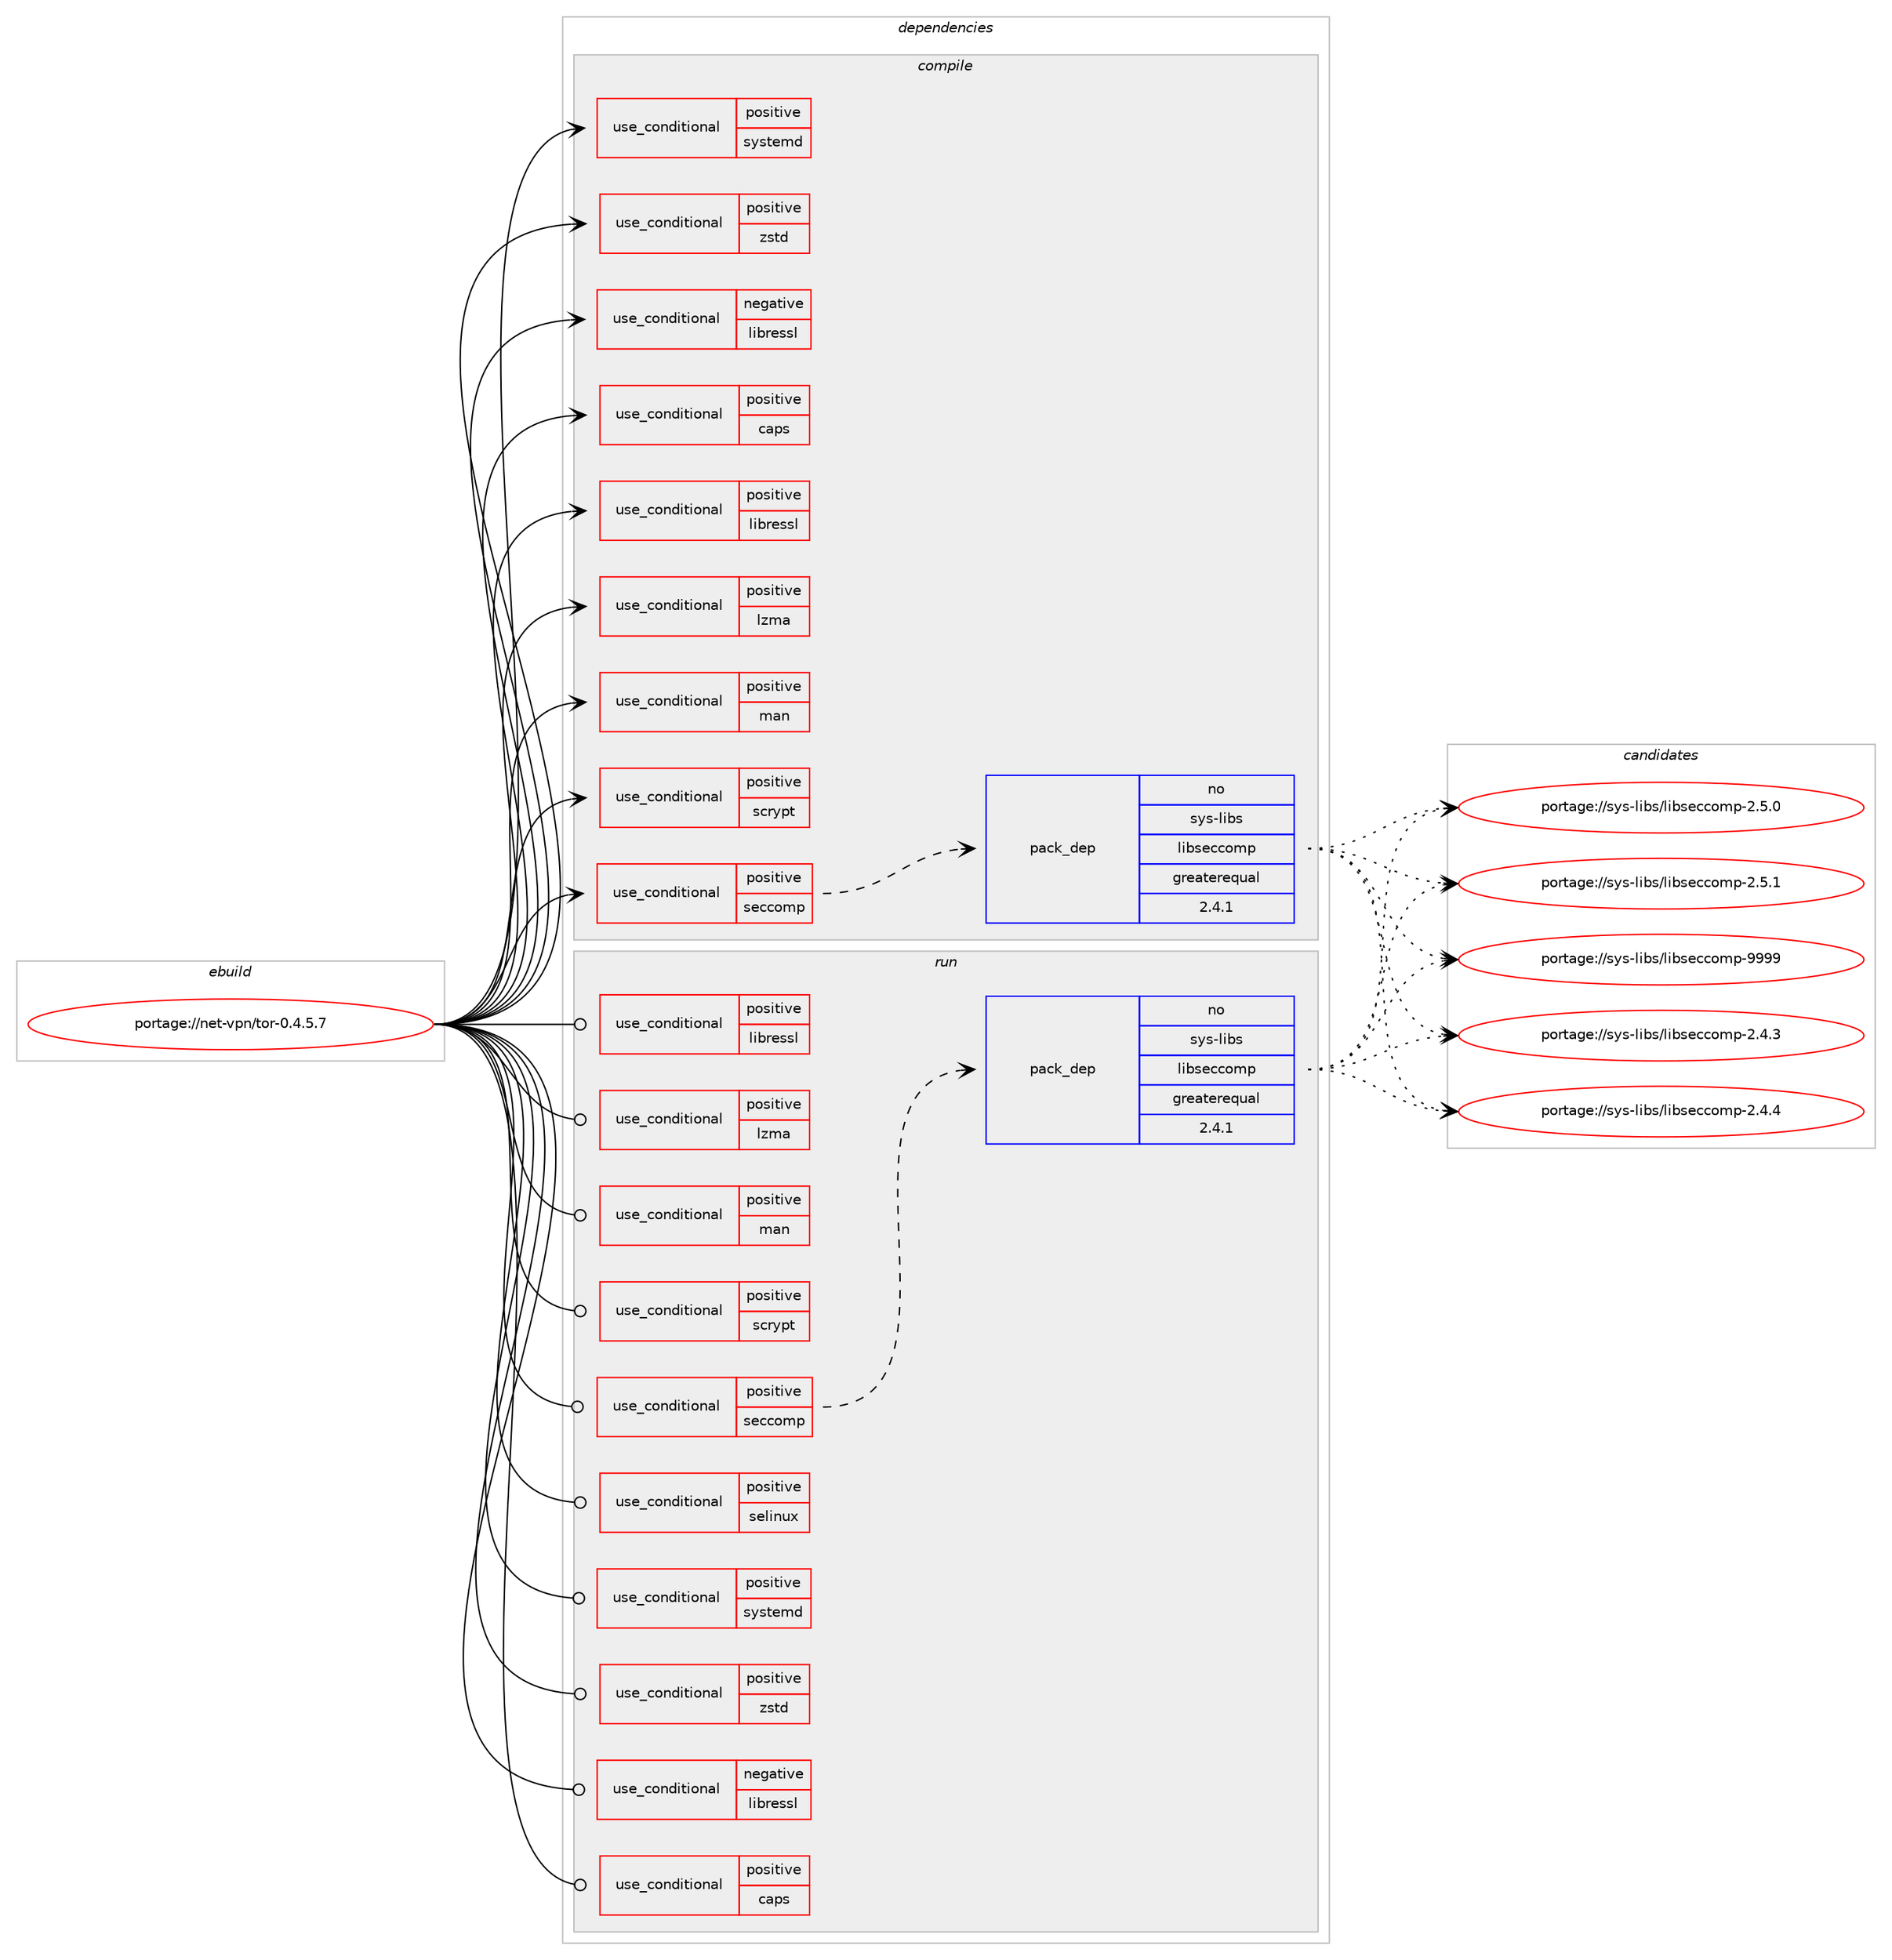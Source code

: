 digraph prolog {

# *************
# Graph options
# *************

newrank=true;
concentrate=true;
compound=true;
graph [rankdir=LR,fontname=Helvetica,fontsize=10,ranksep=1.5];#, ranksep=2.5, nodesep=0.2];
edge  [arrowhead=vee];
node  [fontname=Helvetica,fontsize=10];

# **********
# The ebuild
# **********

subgraph cluster_leftcol {
color=gray;
rank=same;
label=<<i>ebuild</i>>;
id [label="portage://net-vpn/tor-0.4.5.7", color=red, width=4, href="../net-vpn/tor-0.4.5.7.svg"];
}

# ****************
# The dependencies
# ****************

subgraph cluster_midcol {
color=gray;
label=<<i>dependencies</i>>;
subgraph cluster_compile {
fillcolor="#eeeeee";
style=filled;
label=<<i>compile</i>>;
subgraph cond217 {
dependency381 [label=<<TABLE BORDER="0" CELLBORDER="1" CELLSPACING="0" CELLPADDING="4"><TR><TD ROWSPAN="3" CELLPADDING="10">use_conditional</TD></TR><TR><TD>negative</TD></TR><TR><TD>libressl</TD></TR></TABLE>>, shape=none, color=red];
# *** BEGIN UNKNOWN DEPENDENCY TYPE (TODO) ***
# dependency381 -> package_dependency(portage://net-vpn/tor-0.4.5.7,install,no,dev-libs,openssl,none,[,,],[slot(0),equal],[use(disable(bindist),none)])
# *** END UNKNOWN DEPENDENCY TYPE (TODO) ***

}
id:e -> dependency381:w [weight=20,style="solid",arrowhead="vee"];
subgraph cond218 {
dependency382 [label=<<TABLE BORDER="0" CELLBORDER="1" CELLSPACING="0" CELLPADDING="4"><TR><TD ROWSPAN="3" CELLPADDING="10">use_conditional</TD></TR><TR><TD>positive</TD></TR><TR><TD>caps</TD></TR></TABLE>>, shape=none, color=red];
# *** BEGIN UNKNOWN DEPENDENCY TYPE (TODO) ***
# dependency382 -> package_dependency(portage://net-vpn/tor-0.4.5.7,install,no,sys-libs,libcap,none,[,,],[],[])
# *** END UNKNOWN DEPENDENCY TYPE (TODO) ***

}
id:e -> dependency382:w [weight=20,style="solid",arrowhead="vee"];
subgraph cond219 {
dependency383 [label=<<TABLE BORDER="0" CELLBORDER="1" CELLSPACING="0" CELLPADDING="4"><TR><TD ROWSPAN="3" CELLPADDING="10">use_conditional</TD></TR><TR><TD>positive</TD></TR><TR><TD>libressl</TD></TR></TABLE>>, shape=none, color=red];
# *** BEGIN UNKNOWN DEPENDENCY TYPE (TODO) ***
# dependency383 -> package_dependency(portage://net-vpn/tor-0.4.5.7,install,no,dev-libs,libressl,none,[,,],[slot(0),equal],[])
# *** END UNKNOWN DEPENDENCY TYPE (TODO) ***

}
id:e -> dependency383:w [weight=20,style="solid",arrowhead="vee"];
subgraph cond220 {
dependency384 [label=<<TABLE BORDER="0" CELLBORDER="1" CELLSPACING="0" CELLPADDING="4"><TR><TD ROWSPAN="3" CELLPADDING="10">use_conditional</TD></TR><TR><TD>positive</TD></TR><TR><TD>lzma</TD></TR></TABLE>>, shape=none, color=red];
# *** BEGIN UNKNOWN DEPENDENCY TYPE (TODO) ***
# dependency384 -> package_dependency(portage://net-vpn/tor-0.4.5.7,install,no,app-arch,xz-utils,none,[,,],[],[])
# *** END UNKNOWN DEPENDENCY TYPE (TODO) ***

}
id:e -> dependency384:w [weight=20,style="solid",arrowhead="vee"];
subgraph cond221 {
dependency385 [label=<<TABLE BORDER="0" CELLBORDER="1" CELLSPACING="0" CELLPADDING="4"><TR><TD ROWSPAN="3" CELLPADDING="10">use_conditional</TD></TR><TR><TD>positive</TD></TR><TR><TD>man</TD></TR></TABLE>>, shape=none, color=red];
# *** BEGIN UNKNOWN DEPENDENCY TYPE (TODO) ***
# dependency385 -> package_dependency(portage://net-vpn/tor-0.4.5.7,install,no,app-text,asciidoc,none,[,,],[],[])
# *** END UNKNOWN DEPENDENCY TYPE (TODO) ***

}
id:e -> dependency385:w [weight=20,style="solid",arrowhead="vee"];
subgraph cond222 {
dependency386 [label=<<TABLE BORDER="0" CELLBORDER="1" CELLSPACING="0" CELLPADDING="4"><TR><TD ROWSPAN="3" CELLPADDING="10">use_conditional</TD></TR><TR><TD>positive</TD></TR><TR><TD>scrypt</TD></TR></TABLE>>, shape=none, color=red];
# *** BEGIN UNKNOWN DEPENDENCY TYPE (TODO) ***
# dependency386 -> package_dependency(portage://net-vpn/tor-0.4.5.7,install,no,app-crypt,libscrypt,none,[,,],[],[])
# *** END UNKNOWN DEPENDENCY TYPE (TODO) ***

}
id:e -> dependency386:w [weight=20,style="solid",arrowhead="vee"];
subgraph cond223 {
dependency387 [label=<<TABLE BORDER="0" CELLBORDER="1" CELLSPACING="0" CELLPADDING="4"><TR><TD ROWSPAN="3" CELLPADDING="10">use_conditional</TD></TR><TR><TD>positive</TD></TR><TR><TD>seccomp</TD></TR></TABLE>>, shape=none, color=red];
subgraph pack157 {
dependency388 [label=<<TABLE BORDER="0" CELLBORDER="1" CELLSPACING="0" CELLPADDING="4" WIDTH="220"><TR><TD ROWSPAN="6" CELLPADDING="30">pack_dep</TD></TR><TR><TD WIDTH="110">no</TD></TR><TR><TD>sys-libs</TD></TR><TR><TD>libseccomp</TD></TR><TR><TD>greaterequal</TD></TR><TR><TD>2.4.1</TD></TR></TABLE>>, shape=none, color=blue];
}
dependency387:e -> dependency388:w [weight=20,style="dashed",arrowhead="vee"];
}
id:e -> dependency387:w [weight=20,style="solid",arrowhead="vee"];
subgraph cond224 {
dependency389 [label=<<TABLE BORDER="0" CELLBORDER="1" CELLSPACING="0" CELLPADDING="4"><TR><TD ROWSPAN="3" CELLPADDING="10">use_conditional</TD></TR><TR><TD>positive</TD></TR><TR><TD>systemd</TD></TR></TABLE>>, shape=none, color=red];
# *** BEGIN UNKNOWN DEPENDENCY TYPE (TODO) ***
# dependency389 -> package_dependency(portage://net-vpn/tor-0.4.5.7,install,no,sys-apps,systemd,none,[,,],[],[])
# *** END UNKNOWN DEPENDENCY TYPE (TODO) ***

}
id:e -> dependency389:w [weight=20,style="solid",arrowhead="vee"];
subgraph cond225 {
dependency390 [label=<<TABLE BORDER="0" CELLBORDER="1" CELLSPACING="0" CELLPADDING="4"><TR><TD ROWSPAN="3" CELLPADDING="10">use_conditional</TD></TR><TR><TD>positive</TD></TR><TR><TD>zstd</TD></TR></TABLE>>, shape=none, color=red];
# *** BEGIN UNKNOWN DEPENDENCY TYPE (TODO) ***
# dependency390 -> package_dependency(portage://net-vpn/tor-0.4.5.7,install,no,app-arch,zstd,none,[,,],[],[])
# *** END UNKNOWN DEPENDENCY TYPE (TODO) ***

}
id:e -> dependency390:w [weight=20,style="solid",arrowhead="vee"];
# *** BEGIN UNKNOWN DEPENDENCY TYPE (TODO) ***
# id -> package_dependency(portage://net-vpn/tor-0.4.5.7,install,no,dev-libs,libevent,none,[,,],any_same_slot,[use(enable(ssl),none)])
# *** END UNKNOWN DEPENDENCY TYPE (TODO) ***

# *** BEGIN UNKNOWN DEPENDENCY TYPE (TODO) ***
# id -> package_dependency(portage://net-vpn/tor-0.4.5.7,install,no,sys-libs,zlib,none,[,,],[],[])
# *** END UNKNOWN DEPENDENCY TYPE (TODO) ***

}
subgraph cluster_compileandrun {
fillcolor="#eeeeee";
style=filled;
label=<<i>compile and run</i>>;
}
subgraph cluster_run {
fillcolor="#eeeeee";
style=filled;
label=<<i>run</i>>;
subgraph cond226 {
dependency391 [label=<<TABLE BORDER="0" CELLBORDER="1" CELLSPACING="0" CELLPADDING="4"><TR><TD ROWSPAN="3" CELLPADDING="10">use_conditional</TD></TR><TR><TD>negative</TD></TR><TR><TD>libressl</TD></TR></TABLE>>, shape=none, color=red];
# *** BEGIN UNKNOWN DEPENDENCY TYPE (TODO) ***
# dependency391 -> package_dependency(portage://net-vpn/tor-0.4.5.7,run,no,dev-libs,openssl,none,[,,],[slot(0),equal],[use(disable(bindist),none)])
# *** END UNKNOWN DEPENDENCY TYPE (TODO) ***

}
id:e -> dependency391:w [weight=20,style="solid",arrowhead="odot"];
subgraph cond227 {
dependency392 [label=<<TABLE BORDER="0" CELLBORDER="1" CELLSPACING="0" CELLPADDING="4"><TR><TD ROWSPAN="3" CELLPADDING="10">use_conditional</TD></TR><TR><TD>positive</TD></TR><TR><TD>caps</TD></TR></TABLE>>, shape=none, color=red];
# *** BEGIN UNKNOWN DEPENDENCY TYPE (TODO) ***
# dependency392 -> package_dependency(portage://net-vpn/tor-0.4.5.7,run,no,sys-libs,libcap,none,[,,],[],[])
# *** END UNKNOWN DEPENDENCY TYPE (TODO) ***

}
id:e -> dependency392:w [weight=20,style="solid",arrowhead="odot"];
subgraph cond228 {
dependency393 [label=<<TABLE BORDER="0" CELLBORDER="1" CELLSPACING="0" CELLPADDING="4"><TR><TD ROWSPAN="3" CELLPADDING="10">use_conditional</TD></TR><TR><TD>positive</TD></TR><TR><TD>libressl</TD></TR></TABLE>>, shape=none, color=red];
# *** BEGIN UNKNOWN DEPENDENCY TYPE (TODO) ***
# dependency393 -> package_dependency(portage://net-vpn/tor-0.4.5.7,run,no,dev-libs,libressl,none,[,,],[slot(0),equal],[])
# *** END UNKNOWN DEPENDENCY TYPE (TODO) ***

}
id:e -> dependency393:w [weight=20,style="solid",arrowhead="odot"];
subgraph cond229 {
dependency394 [label=<<TABLE BORDER="0" CELLBORDER="1" CELLSPACING="0" CELLPADDING="4"><TR><TD ROWSPAN="3" CELLPADDING="10">use_conditional</TD></TR><TR><TD>positive</TD></TR><TR><TD>lzma</TD></TR></TABLE>>, shape=none, color=red];
# *** BEGIN UNKNOWN DEPENDENCY TYPE (TODO) ***
# dependency394 -> package_dependency(portage://net-vpn/tor-0.4.5.7,run,no,app-arch,xz-utils,none,[,,],[],[])
# *** END UNKNOWN DEPENDENCY TYPE (TODO) ***

}
id:e -> dependency394:w [weight=20,style="solid",arrowhead="odot"];
subgraph cond230 {
dependency395 [label=<<TABLE BORDER="0" CELLBORDER="1" CELLSPACING="0" CELLPADDING="4"><TR><TD ROWSPAN="3" CELLPADDING="10">use_conditional</TD></TR><TR><TD>positive</TD></TR><TR><TD>man</TD></TR></TABLE>>, shape=none, color=red];
# *** BEGIN UNKNOWN DEPENDENCY TYPE (TODO) ***
# dependency395 -> package_dependency(portage://net-vpn/tor-0.4.5.7,run,no,app-text,asciidoc,none,[,,],[],[])
# *** END UNKNOWN DEPENDENCY TYPE (TODO) ***

}
id:e -> dependency395:w [weight=20,style="solid",arrowhead="odot"];
subgraph cond231 {
dependency396 [label=<<TABLE BORDER="0" CELLBORDER="1" CELLSPACING="0" CELLPADDING="4"><TR><TD ROWSPAN="3" CELLPADDING="10">use_conditional</TD></TR><TR><TD>positive</TD></TR><TR><TD>scrypt</TD></TR></TABLE>>, shape=none, color=red];
# *** BEGIN UNKNOWN DEPENDENCY TYPE (TODO) ***
# dependency396 -> package_dependency(portage://net-vpn/tor-0.4.5.7,run,no,app-crypt,libscrypt,none,[,,],[],[])
# *** END UNKNOWN DEPENDENCY TYPE (TODO) ***

}
id:e -> dependency396:w [weight=20,style="solid",arrowhead="odot"];
subgraph cond232 {
dependency397 [label=<<TABLE BORDER="0" CELLBORDER="1" CELLSPACING="0" CELLPADDING="4"><TR><TD ROWSPAN="3" CELLPADDING="10">use_conditional</TD></TR><TR><TD>positive</TD></TR><TR><TD>seccomp</TD></TR></TABLE>>, shape=none, color=red];
subgraph pack158 {
dependency398 [label=<<TABLE BORDER="0" CELLBORDER="1" CELLSPACING="0" CELLPADDING="4" WIDTH="220"><TR><TD ROWSPAN="6" CELLPADDING="30">pack_dep</TD></TR><TR><TD WIDTH="110">no</TD></TR><TR><TD>sys-libs</TD></TR><TR><TD>libseccomp</TD></TR><TR><TD>greaterequal</TD></TR><TR><TD>2.4.1</TD></TR></TABLE>>, shape=none, color=blue];
}
dependency397:e -> dependency398:w [weight=20,style="dashed",arrowhead="vee"];
}
id:e -> dependency397:w [weight=20,style="solid",arrowhead="odot"];
subgraph cond233 {
dependency399 [label=<<TABLE BORDER="0" CELLBORDER="1" CELLSPACING="0" CELLPADDING="4"><TR><TD ROWSPAN="3" CELLPADDING="10">use_conditional</TD></TR><TR><TD>positive</TD></TR><TR><TD>selinux</TD></TR></TABLE>>, shape=none, color=red];
# *** BEGIN UNKNOWN DEPENDENCY TYPE (TODO) ***
# dependency399 -> package_dependency(portage://net-vpn/tor-0.4.5.7,run,no,sec-policy,selinux-tor,none,[,,],[],[])
# *** END UNKNOWN DEPENDENCY TYPE (TODO) ***

}
id:e -> dependency399:w [weight=20,style="solid",arrowhead="odot"];
subgraph cond234 {
dependency400 [label=<<TABLE BORDER="0" CELLBORDER="1" CELLSPACING="0" CELLPADDING="4"><TR><TD ROWSPAN="3" CELLPADDING="10">use_conditional</TD></TR><TR><TD>positive</TD></TR><TR><TD>systemd</TD></TR></TABLE>>, shape=none, color=red];
# *** BEGIN UNKNOWN DEPENDENCY TYPE (TODO) ***
# dependency400 -> package_dependency(portage://net-vpn/tor-0.4.5.7,run,no,sys-apps,systemd,none,[,,],[],[])
# *** END UNKNOWN DEPENDENCY TYPE (TODO) ***

}
id:e -> dependency400:w [weight=20,style="solid",arrowhead="odot"];
subgraph cond235 {
dependency401 [label=<<TABLE BORDER="0" CELLBORDER="1" CELLSPACING="0" CELLPADDING="4"><TR><TD ROWSPAN="3" CELLPADDING="10">use_conditional</TD></TR><TR><TD>positive</TD></TR><TR><TD>zstd</TD></TR></TABLE>>, shape=none, color=red];
# *** BEGIN UNKNOWN DEPENDENCY TYPE (TODO) ***
# dependency401 -> package_dependency(portage://net-vpn/tor-0.4.5.7,run,no,app-arch,zstd,none,[,,],[],[])
# *** END UNKNOWN DEPENDENCY TYPE (TODO) ***

}
id:e -> dependency401:w [weight=20,style="solid",arrowhead="odot"];
# *** BEGIN UNKNOWN DEPENDENCY TYPE (TODO) ***
# id -> package_dependency(portage://net-vpn/tor-0.4.5.7,run,no,acct-group,tor,none,[,,],[],[])
# *** END UNKNOWN DEPENDENCY TYPE (TODO) ***

# *** BEGIN UNKNOWN DEPENDENCY TYPE (TODO) ***
# id -> package_dependency(portage://net-vpn/tor-0.4.5.7,run,no,acct-user,tor,none,[,,],[],[])
# *** END UNKNOWN DEPENDENCY TYPE (TODO) ***

# *** BEGIN UNKNOWN DEPENDENCY TYPE (TODO) ***
# id -> package_dependency(portage://net-vpn/tor-0.4.5.7,run,no,dev-libs,libevent,none,[,,],any_same_slot,[use(enable(ssl),none)])
# *** END UNKNOWN DEPENDENCY TYPE (TODO) ***

# *** BEGIN UNKNOWN DEPENDENCY TYPE (TODO) ***
# id -> package_dependency(portage://net-vpn/tor-0.4.5.7,run,no,sys-libs,zlib,none,[,,],[],[])
# *** END UNKNOWN DEPENDENCY TYPE (TODO) ***

}
}

# **************
# The candidates
# **************

subgraph cluster_choices {
rank=same;
color=gray;
label=<<i>candidates</i>>;

subgraph choice157 {
color=black;
nodesep=1;
choice115121115451081059811547108105981151019999111109112455046524651 [label="portage://sys-libs/libseccomp-2.4.3", color=red, width=4,href="../sys-libs/libseccomp-2.4.3.svg"];
choice115121115451081059811547108105981151019999111109112455046524652 [label="portage://sys-libs/libseccomp-2.4.4", color=red, width=4,href="../sys-libs/libseccomp-2.4.4.svg"];
choice115121115451081059811547108105981151019999111109112455046534648 [label="portage://sys-libs/libseccomp-2.5.0", color=red, width=4,href="../sys-libs/libseccomp-2.5.0.svg"];
choice115121115451081059811547108105981151019999111109112455046534649 [label="portage://sys-libs/libseccomp-2.5.1", color=red, width=4,href="../sys-libs/libseccomp-2.5.1.svg"];
choice1151211154510810598115471081059811510199991111091124557575757 [label="portage://sys-libs/libseccomp-9999", color=red, width=4,href="../sys-libs/libseccomp-9999.svg"];
dependency388:e -> choice115121115451081059811547108105981151019999111109112455046524651:w [style=dotted,weight="100"];
dependency388:e -> choice115121115451081059811547108105981151019999111109112455046524652:w [style=dotted,weight="100"];
dependency388:e -> choice115121115451081059811547108105981151019999111109112455046534648:w [style=dotted,weight="100"];
dependency388:e -> choice115121115451081059811547108105981151019999111109112455046534649:w [style=dotted,weight="100"];
dependency388:e -> choice1151211154510810598115471081059811510199991111091124557575757:w [style=dotted,weight="100"];
}
subgraph choice158 {
color=black;
nodesep=1;
choice115121115451081059811547108105981151019999111109112455046524651 [label="portage://sys-libs/libseccomp-2.4.3", color=red, width=4,href="../sys-libs/libseccomp-2.4.3.svg"];
choice115121115451081059811547108105981151019999111109112455046524652 [label="portage://sys-libs/libseccomp-2.4.4", color=red, width=4,href="../sys-libs/libseccomp-2.4.4.svg"];
choice115121115451081059811547108105981151019999111109112455046534648 [label="portage://sys-libs/libseccomp-2.5.0", color=red, width=4,href="../sys-libs/libseccomp-2.5.0.svg"];
choice115121115451081059811547108105981151019999111109112455046534649 [label="portage://sys-libs/libseccomp-2.5.1", color=red, width=4,href="../sys-libs/libseccomp-2.5.1.svg"];
choice1151211154510810598115471081059811510199991111091124557575757 [label="portage://sys-libs/libseccomp-9999", color=red, width=4,href="../sys-libs/libseccomp-9999.svg"];
dependency398:e -> choice115121115451081059811547108105981151019999111109112455046524651:w [style=dotted,weight="100"];
dependency398:e -> choice115121115451081059811547108105981151019999111109112455046524652:w [style=dotted,weight="100"];
dependency398:e -> choice115121115451081059811547108105981151019999111109112455046534648:w [style=dotted,weight="100"];
dependency398:e -> choice115121115451081059811547108105981151019999111109112455046534649:w [style=dotted,weight="100"];
dependency398:e -> choice1151211154510810598115471081059811510199991111091124557575757:w [style=dotted,weight="100"];
}
}

}
